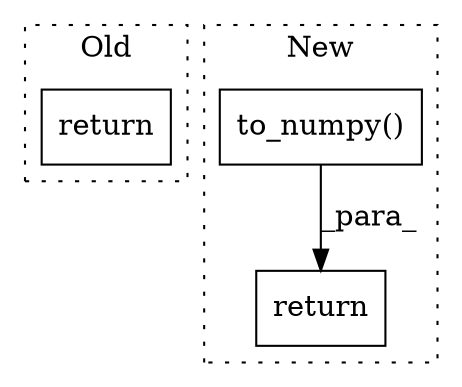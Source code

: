 digraph G {
subgraph cluster0 {
1 [label="return" a="93" s="3037" l="7" shape="box"];
label = "Old";
style="dotted";
}
subgraph cluster1 {
2 [label="to_numpy()" a="75" s="3101" l="13" shape="box"];
3 [label="return" a="93" s="3094" l="7" shape="box"];
label = "New";
style="dotted";
}
2 -> 3 [label="_para_"];
}